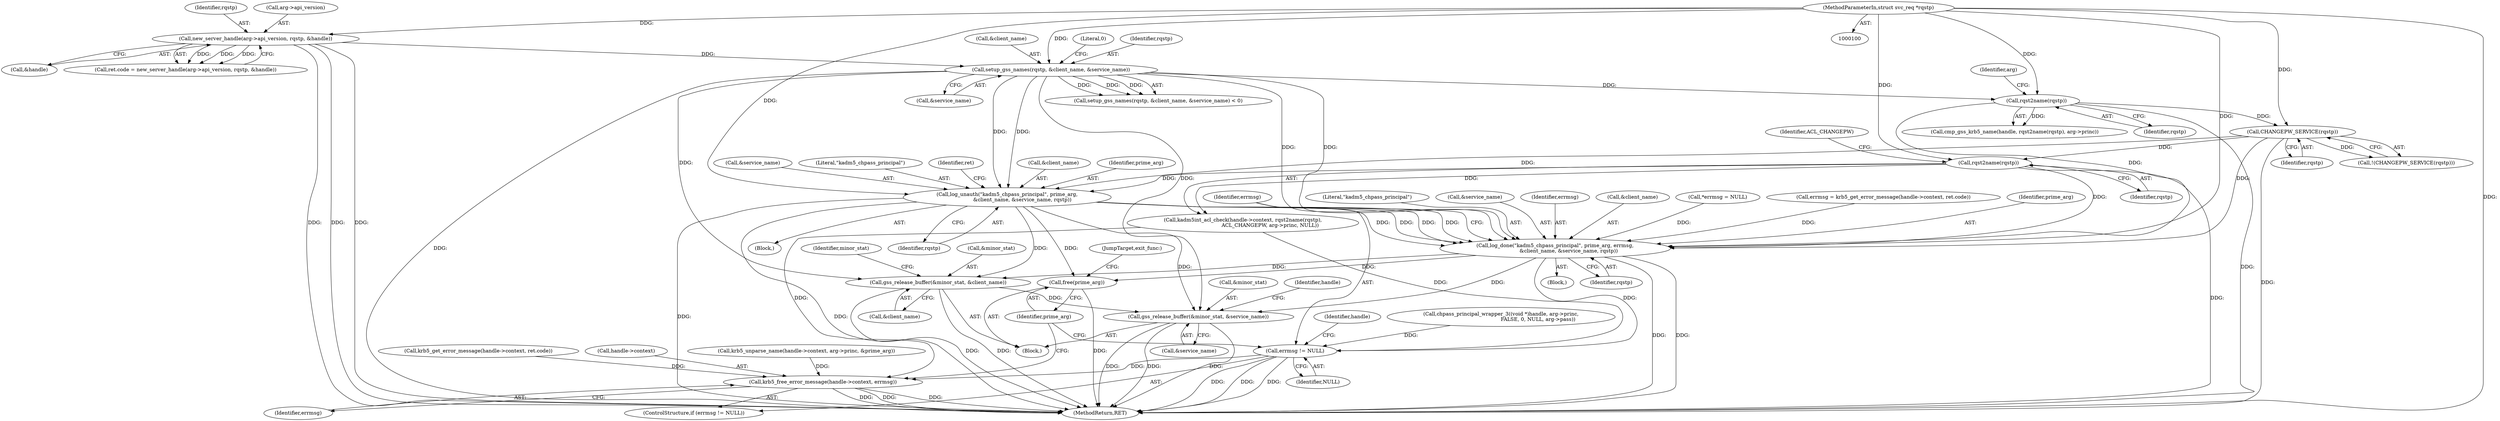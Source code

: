 digraph "0_krb5_83ed75feba32e46f736fcce0d96a0445f29b96c2_0@pointer" {
"1000247" [label="(Call,log_unauth(\"kadm5_chpass_principal\", prime_arg,\n                   &client_name, &service_name, rqstp))"];
"1000156" [label="(Call,setup_gss_names(rqstp, &client_name, &service_name))"];
"1000129" [label="(Call,new_server_handle(arg->api_version, rqstp, &handle))"];
"1000102" [label="(MethodParameterIn,struct svc_req *rqstp)"];
"1000217" [label="(Call,CHANGEPW_SERVICE(rqstp))"];
"1000190" [label="(Call,rqst2name(rqstp))"];
"1000223" [label="(Call,rqst2name(rqstp))"];
"1000282" [label="(Call,log_done(\"kadm5_chpass_principal\", prime_arg, errmsg,\n                 &client_name, &service_name, rqstp))"];
"1000292" [label="(Call,errmsg != NULL)"];
"1000295" [label="(Call,krb5_free_error_message(handle->context, errmsg))"];
"1000300" [label="(Call,free(prime_arg))"];
"1000303" [label="(Call,gss_release_buffer(&minor_stat, &client_name))"];
"1000308" [label="(Call,gss_release_buffer(&minor_stat, &service_name))"];
"1000224" [label="(Identifier,rqstp)"];
"1000133" [label="(Identifier,rqstp)"];
"1000283" [label="(Literal,\"kadm5_chpass_principal\")"];
"1000190" [label="(Call,rqst2name(rqstp))"];
"1000288" [label="(Call,&service_name)"];
"1000294" [label="(Identifier,NULL)"];
"1000299" [label="(Identifier,errmsg)"];
"1000254" [label="(Identifier,rqstp)"];
"1000156" [label="(Call,setup_gss_names(rqstp, &client_name, &service_name))"];
"1000275" [label="(Call,krb5_get_error_message(handle->context, ret.code))"];
"1000285" [label="(Identifier,errmsg)"];
"1000291" [label="(ControlStructure,if (errmsg != NULL))"];
"1000218" [label="(Identifier,rqstp)"];
"1000200" [label="(Call,chpass_principal_wrapper_3((void *)handle, arg->princ,\n                                              FALSE, 0, NULL, arg->pass))"];
"1000134" [label="(Call,&handle)"];
"1000252" [label="(Call,&service_name)"];
"1000309" [label="(Call,&minor_stat)"];
"1000295" [label="(Call,krb5_free_error_message(handle->context, errmsg))"];
"1000286" [label="(Call,&client_name)"];
"1000296" [label="(Call,handle->context)"];
"1000155" [label="(Call,setup_gss_names(rqstp, &client_name, &service_name) < 0)"];
"1000125" [label="(Call,ret.code = new_server_handle(arg->api_version, rqstp, &handle))"];
"1000314" [label="(Identifier,handle)"];
"1000247" [label="(Call,log_unauth(\"kadm5_chpass_principal\", prime_arg,\n                   &client_name, &service_name, rqstp))"];
"1000257" [label="(Identifier,ret)"];
"1000191" [label="(Identifier,rqstp)"];
"1000292" [label="(Call,errmsg != NULL)"];
"1000162" [label="(Literal,0)"];
"1000219" [label="(Call,kadm5int_acl_check(handle->context, rqst2name(rqstp),\n                                  ACL_CHANGEPW, arg->princ, NULL))"];
"1000250" [label="(Call,&client_name)"];
"1000129" [label="(Call,new_server_handle(arg->api_version, rqstp, &handle))"];
"1000217" [label="(Call,CHANGEPW_SERVICE(rqstp))"];
"1000266" [label="(Block,)"];
"1000171" [label="(Call,krb5_unparse_name(handle->context, arg->princ, &prime_arg))"];
"1000157" [label="(Identifier,rqstp)"];
"1000311" [label="(Call,&service_name)"];
"1000130" [label="(Call,arg->api_version)"];
"1000248" [label="(Literal,\"kadm5_chpass_principal\")"];
"1000117" [label="(Call,*errmsg = NULL)"];
"1000318" [label="(MethodReturn,RET)"];
"1000249" [label="(Identifier,prime_arg)"];
"1000302" [label="(JumpTarget,exit_func:)"];
"1000301" [label="(Identifier,prime_arg)"];
"1000103" [label="(Block,)"];
"1000290" [label="(Identifier,rqstp)"];
"1000273" [label="(Call,errmsg = krb5_get_error_message(handle->context, ret.code))"];
"1000306" [label="(Call,&client_name)"];
"1000284" [label="(Identifier,prime_arg)"];
"1000282" [label="(Call,log_done(\"kadm5_chpass_principal\", prime_arg, errmsg,\n                 &client_name, &service_name, rqstp))"];
"1000158" [label="(Call,&client_name)"];
"1000102" [label="(MethodParameterIn,struct svc_req *rqstp)"];
"1000297" [label="(Identifier,handle)"];
"1000300" [label="(Call,free(prime_arg))"];
"1000303" [label="(Call,gss_release_buffer(&minor_stat, &client_name))"];
"1000223" [label="(Call,rqst2name(rqstp))"];
"1000293" [label="(Identifier,errmsg)"];
"1000304" [label="(Call,&minor_stat)"];
"1000225" [label="(Identifier,ACL_CHANGEPW)"];
"1000308" [label="(Call,gss_release_buffer(&minor_stat, &service_name))"];
"1000188" [label="(Call,cmp_gss_krb5_name(handle, rqst2name(rqstp), arg->princ))"];
"1000216" [label="(Call,!(CHANGEPW_SERVICE(rqstp)))"];
"1000246" [label="(Block,)"];
"1000160" [label="(Call,&service_name)"];
"1000193" [label="(Identifier,arg)"];
"1000310" [label="(Identifier,minor_stat)"];
"1000247" -> "1000246"  [label="AST: "];
"1000247" -> "1000254"  [label="CFG: "];
"1000248" -> "1000247"  [label="AST: "];
"1000249" -> "1000247"  [label="AST: "];
"1000250" -> "1000247"  [label="AST: "];
"1000252" -> "1000247"  [label="AST: "];
"1000254" -> "1000247"  [label="AST: "];
"1000257" -> "1000247"  [label="CFG: "];
"1000247" -> "1000318"  [label="DDG: "];
"1000247" -> "1000318"  [label="DDG: "];
"1000156" -> "1000247"  [label="DDG: "];
"1000156" -> "1000247"  [label="DDG: "];
"1000217" -> "1000247"  [label="DDG: "];
"1000223" -> "1000247"  [label="DDG: "];
"1000102" -> "1000247"  [label="DDG: "];
"1000247" -> "1000282"  [label="DDG: "];
"1000247" -> "1000282"  [label="DDG: "];
"1000247" -> "1000282"  [label="DDG: "];
"1000247" -> "1000282"  [label="DDG: "];
"1000247" -> "1000300"  [label="DDG: "];
"1000247" -> "1000303"  [label="DDG: "];
"1000247" -> "1000308"  [label="DDG: "];
"1000156" -> "1000155"  [label="AST: "];
"1000156" -> "1000160"  [label="CFG: "];
"1000157" -> "1000156"  [label="AST: "];
"1000158" -> "1000156"  [label="AST: "];
"1000160" -> "1000156"  [label="AST: "];
"1000162" -> "1000156"  [label="CFG: "];
"1000156" -> "1000318"  [label="DDG: "];
"1000156" -> "1000155"  [label="DDG: "];
"1000156" -> "1000155"  [label="DDG: "];
"1000156" -> "1000155"  [label="DDG: "];
"1000129" -> "1000156"  [label="DDG: "];
"1000102" -> "1000156"  [label="DDG: "];
"1000156" -> "1000190"  [label="DDG: "];
"1000156" -> "1000282"  [label="DDG: "];
"1000156" -> "1000282"  [label="DDG: "];
"1000156" -> "1000303"  [label="DDG: "];
"1000156" -> "1000308"  [label="DDG: "];
"1000129" -> "1000125"  [label="AST: "];
"1000129" -> "1000134"  [label="CFG: "];
"1000130" -> "1000129"  [label="AST: "];
"1000133" -> "1000129"  [label="AST: "];
"1000134" -> "1000129"  [label="AST: "];
"1000125" -> "1000129"  [label="CFG: "];
"1000129" -> "1000318"  [label="DDG: "];
"1000129" -> "1000318"  [label="DDG: "];
"1000129" -> "1000318"  [label="DDG: "];
"1000129" -> "1000125"  [label="DDG: "];
"1000129" -> "1000125"  [label="DDG: "];
"1000129" -> "1000125"  [label="DDG: "];
"1000102" -> "1000129"  [label="DDG: "];
"1000102" -> "1000100"  [label="AST: "];
"1000102" -> "1000318"  [label="DDG: "];
"1000102" -> "1000190"  [label="DDG: "];
"1000102" -> "1000217"  [label="DDG: "];
"1000102" -> "1000223"  [label="DDG: "];
"1000102" -> "1000282"  [label="DDG: "];
"1000217" -> "1000216"  [label="AST: "];
"1000217" -> "1000218"  [label="CFG: "];
"1000218" -> "1000217"  [label="AST: "];
"1000216" -> "1000217"  [label="CFG: "];
"1000217" -> "1000318"  [label="DDG: "];
"1000217" -> "1000216"  [label="DDG: "];
"1000190" -> "1000217"  [label="DDG: "];
"1000217" -> "1000223"  [label="DDG: "];
"1000217" -> "1000282"  [label="DDG: "];
"1000190" -> "1000188"  [label="AST: "];
"1000190" -> "1000191"  [label="CFG: "];
"1000191" -> "1000190"  [label="AST: "];
"1000193" -> "1000190"  [label="CFG: "];
"1000190" -> "1000318"  [label="DDG: "];
"1000190" -> "1000188"  [label="DDG: "];
"1000190" -> "1000282"  [label="DDG: "];
"1000223" -> "1000219"  [label="AST: "];
"1000223" -> "1000224"  [label="CFG: "];
"1000224" -> "1000223"  [label="AST: "];
"1000225" -> "1000223"  [label="CFG: "];
"1000223" -> "1000318"  [label="DDG: "];
"1000223" -> "1000219"  [label="DDG: "];
"1000223" -> "1000282"  [label="DDG: "];
"1000282" -> "1000266"  [label="AST: "];
"1000282" -> "1000290"  [label="CFG: "];
"1000283" -> "1000282"  [label="AST: "];
"1000284" -> "1000282"  [label="AST: "];
"1000285" -> "1000282"  [label="AST: "];
"1000286" -> "1000282"  [label="AST: "];
"1000288" -> "1000282"  [label="AST: "];
"1000290" -> "1000282"  [label="AST: "];
"1000293" -> "1000282"  [label="CFG: "];
"1000282" -> "1000318"  [label="DDG: "];
"1000282" -> "1000318"  [label="DDG: "];
"1000273" -> "1000282"  [label="DDG: "];
"1000117" -> "1000282"  [label="DDG: "];
"1000282" -> "1000292"  [label="DDG: "];
"1000282" -> "1000300"  [label="DDG: "];
"1000282" -> "1000303"  [label="DDG: "];
"1000282" -> "1000308"  [label="DDG: "];
"1000292" -> "1000291"  [label="AST: "];
"1000292" -> "1000294"  [label="CFG: "];
"1000293" -> "1000292"  [label="AST: "];
"1000294" -> "1000292"  [label="AST: "];
"1000297" -> "1000292"  [label="CFG: "];
"1000301" -> "1000292"  [label="CFG: "];
"1000292" -> "1000318"  [label="DDG: "];
"1000292" -> "1000318"  [label="DDG: "];
"1000292" -> "1000318"  [label="DDG: "];
"1000200" -> "1000292"  [label="DDG: "];
"1000219" -> "1000292"  [label="DDG: "];
"1000292" -> "1000295"  [label="DDG: "];
"1000295" -> "1000291"  [label="AST: "];
"1000295" -> "1000299"  [label="CFG: "];
"1000296" -> "1000295"  [label="AST: "];
"1000299" -> "1000295"  [label="AST: "];
"1000301" -> "1000295"  [label="CFG: "];
"1000295" -> "1000318"  [label="DDG: "];
"1000295" -> "1000318"  [label="DDG: "];
"1000295" -> "1000318"  [label="DDG: "];
"1000171" -> "1000295"  [label="DDG: "];
"1000275" -> "1000295"  [label="DDG: "];
"1000219" -> "1000295"  [label="DDG: "];
"1000300" -> "1000103"  [label="AST: "];
"1000300" -> "1000301"  [label="CFG: "];
"1000301" -> "1000300"  [label="AST: "];
"1000302" -> "1000300"  [label="CFG: "];
"1000300" -> "1000318"  [label="DDG: "];
"1000303" -> "1000103"  [label="AST: "];
"1000303" -> "1000306"  [label="CFG: "];
"1000304" -> "1000303"  [label="AST: "];
"1000306" -> "1000303"  [label="AST: "];
"1000310" -> "1000303"  [label="CFG: "];
"1000303" -> "1000318"  [label="DDG: "];
"1000303" -> "1000318"  [label="DDG: "];
"1000303" -> "1000308"  [label="DDG: "];
"1000308" -> "1000103"  [label="AST: "];
"1000308" -> "1000311"  [label="CFG: "];
"1000309" -> "1000308"  [label="AST: "];
"1000311" -> "1000308"  [label="AST: "];
"1000314" -> "1000308"  [label="CFG: "];
"1000308" -> "1000318"  [label="DDG: "];
"1000308" -> "1000318"  [label="DDG: "];
"1000308" -> "1000318"  [label="DDG: "];
}
